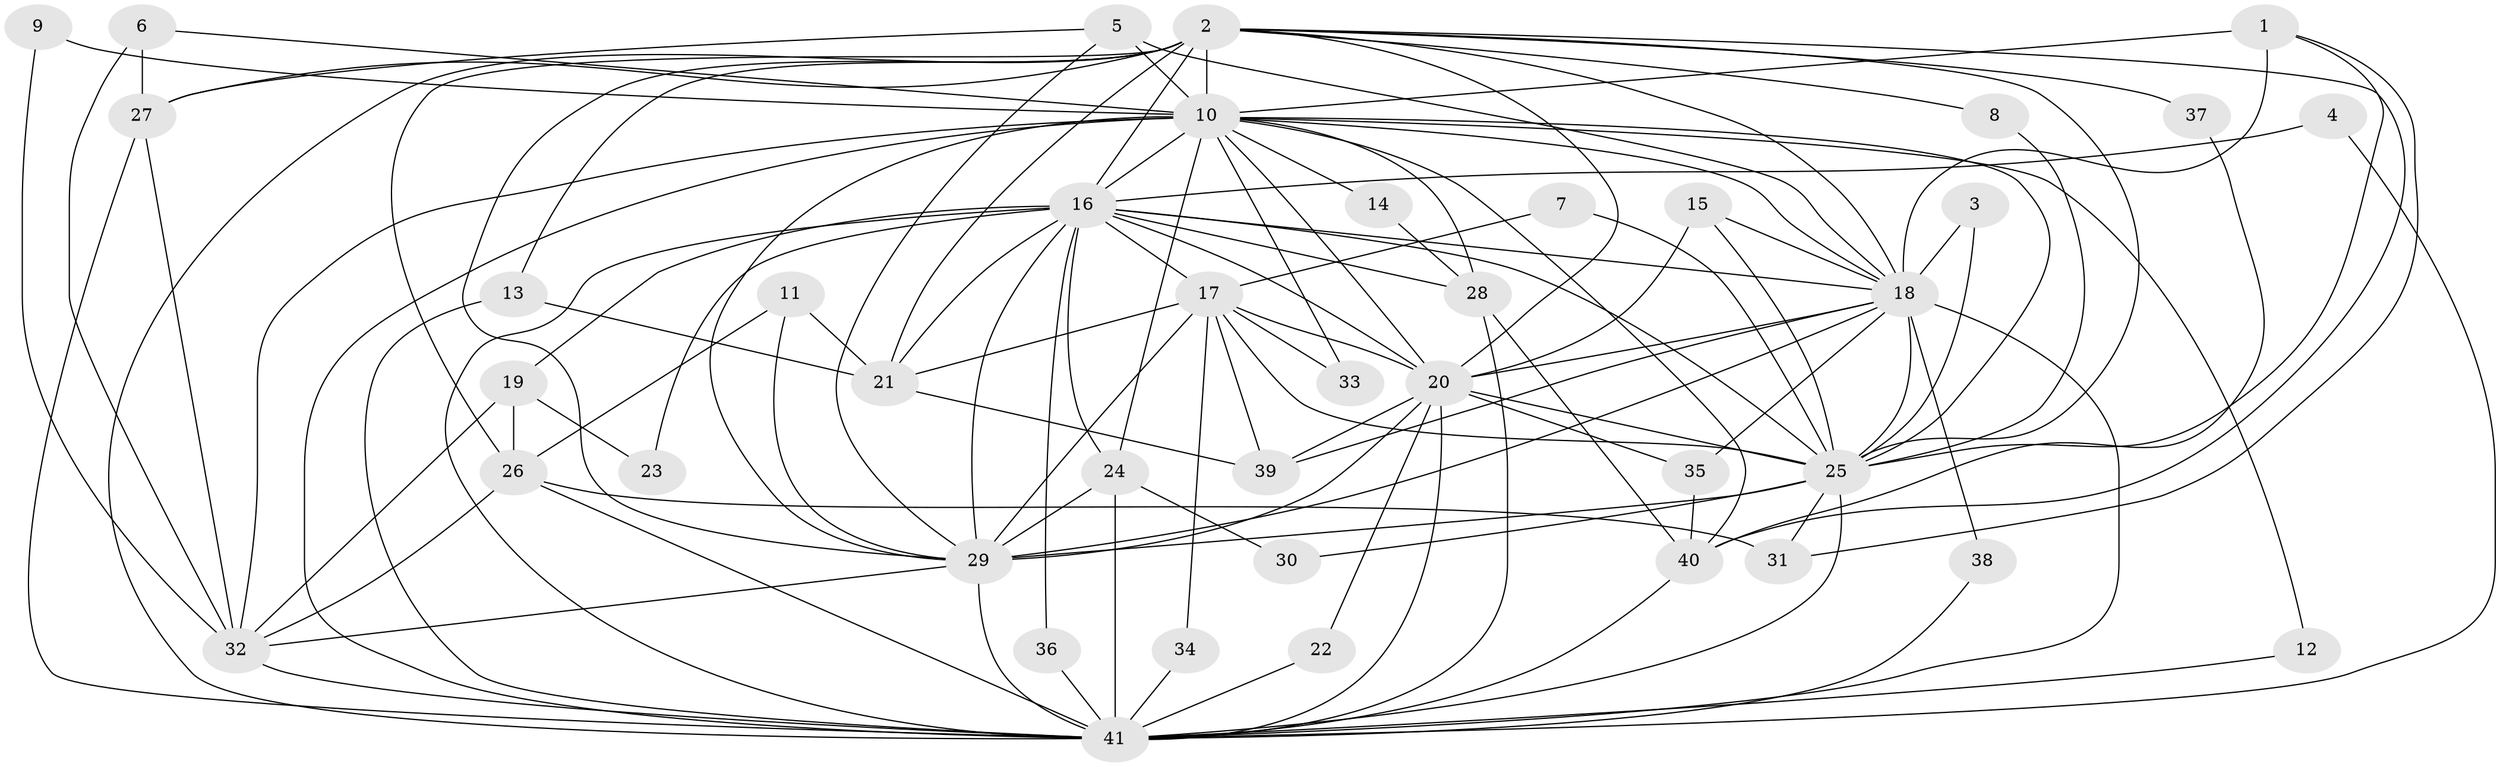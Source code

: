 // original degree distribution, {13: 0.012345679012345678, 14: 0.024691358024691357, 15: 0.012345679012345678, 16: 0.012345679012345678, 21: 0.012345679012345678, 19: 0.012345679012345678, 23: 0.012345679012345678, 22: 0.012345679012345678, 10: 0.012345679012345678, 6: 0.037037037037037035, 8: 0.012345679012345678, 4: 0.1111111111111111, 7: 0.012345679012345678, 3: 0.2222222222222222, 2: 0.4567901234567901, 5: 0.024691358024691357}
// Generated by graph-tools (version 1.1) at 2025/25/03/09/25 03:25:43]
// undirected, 41 vertices, 117 edges
graph export_dot {
graph [start="1"]
  node [color=gray90,style=filled];
  1;
  2;
  3;
  4;
  5;
  6;
  7;
  8;
  9;
  10;
  11;
  12;
  13;
  14;
  15;
  16;
  17;
  18;
  19;
  20;
  21;
  22;
  23;
  24;
  25;
  26;
  27;
  28;
  29;
  30;
  31;
  32;
  33;
  34;
  35;
  36;
  37;
  38;
  39;
  40;
  41;
  1 -- 10 [weight=2.0];
  1 -- 18 [weight=1.0];
  1 -- 25 [weight=1.0];
  1 -- 31 [weight=1.0];
  2 -- 8 [weight=1.0];
  2 -- 10 [weight=2.0];
  2 -- 13 [weight=1.0];
  2 -- 16 [weight=2.0];
  2 -- 18 [weight=2.0];
  2 -- 20 [weight=2.0];
  2 -- 21 [weight=1.0];
  2 -- 25 [weight=3.0];
  2 -- 26 [weight=1.0];
  2 -- 27 [weight=1.0];
  2 -- 29 [weight=4.0];
  2 -- 37 [weight=1.0];
  2 -- 40 [weight=2.0];
  2 -- 41 [weight=2.0];
  3 -- 18 [weight=1.0];
  3 -- 25 [weight=1.0];
  4 -- 16 [weight=1.0];
  4 -- 41 [weight=1.0];
  5 -- 10 [weight=2.0];
  5 -- 18 [weight=1.0];
  5 -- 27 [weight=1.0];
  5 -- 29 [weight=1.0];
  6 -- 10 [weight=1.0];
  6 -- 27 [weight=1.0];
  6 -- 32 [weight=1.0];
  7 -- 17 [weight=1.0];
  7 -- 25 [weight=1.0];
  8 -- 25 [weight=1.0];
  9 -- 10 [weight=1.0];
  9 -- 32 [weight=1.0];
  10 -- 12 [weight=1.0];
  10 -- 14 [weight=1.0];
  10 -- 16 [weight=1.0];
  10 -- 18 [weight=1.0];
  10 -- 20 [weight=1.0];
  10 -- 24 [weight=1.0];
  10 -- 25 [weight=1.0];
  10 -- 28 [weight=1.0];
  10 -- 29 [weight=2.0];
  10 -- 32 [weight=1.0];
  10 -- 33 [weight=1.0];
  10 -- 40 [weight=1.0];
  10 -- 41 [weight=1.0];
  11 -- 21 [weight=1.0];
  11 -- 26 [weight=1.0];
  11 -- 29 [weight=1.0];
  12 -- 41 [weight=1.0];
  13 -- 21 [weight=1.0];
  13 -- 41 [weight=1.0];
  14 -- 28 [weight=1.0];
  15 -- 18 [weight=1.0];
  15 -- 20 [weight=1.0];
  15 -- 25 [weight=1.0];
  16 -- 17 [weight=1.0];
  16 -- 18 [weight=2.0];
  16 -- 19 [weight=1.0];
  16 -- 20 [weight=1.0];
  16 -- 21 [weight=1.0];
  16 -- 23 [weight=1.0];
  16 -- 24 [weight=1.0];
  16 -- 25 [weight=1.0];
  16 -- 28 [weight=1.0];
  16 -- 29 [weight=2.0];
  16 -- 36 [weight=1.0];
  16 -- 41 [weight=2.0];
  17 -- 20 [weight=1.0];
  17 -- 21 [weight=1.0];
  17 -- 25 [weight=1.0];
  17 -- 29 [weight=1.0];
  17 -- 33 [weight=1.0];
  17 -- 34 [weight=1.0];
  17 -- 39 [weight=1.0];
  18 -- 20 [weight=1.0];
  18 -- 25 [weight=1.0];
  18 -- 29 [weight=2.0];
  18 -- 35 [weight=1.0];
  18 -- 38 [weight=1.0];
  18 -- 39 [weight=1.0];
  18 -- 41 [weight=2.0];
  19 -- 23 [weight=1.0];
  19 -- 26 [weight=1.0];
  19 -- 32 [weight=1.0];
  20 -- 22 [weight=1.0];
  20 -- 25 [weight=1.0];
  20 -- 29 [weight=2.0];
  20 -- 35 [weight=1.0];
  20 -- 39 [weight=1.0];
  20 -- 41 [weight=1.0];
  21 -- 39 [weight=1.0];
  22 -- 41 [weight=1.0];
  24 -- 29 [weight=2.0];
  24 -- 30 [weight=1.0];
  24 -- 41 [weight=1.0];
  25 -- 29 [weight=4.0];
  25 -- 30 [weight=1.0];
  25 -- 31 [weight=1.0];
  25 -- 41 [weight=2.0];
  26 -- 31 [weight=1.0];
  26 -- 32 [weight=1.0];
  26 -- 41 [weight=2.0];
  27 -- 32 [weight=1.0];
  27 -- 41 [weight=1.0];
  28 -- 40 [weight=1.0];
  28 -- 41 [weight=2.0];
  29 -- 32 [weight=1.0];
  29 -- 41 [weight=2.0];
  32 -- 41 [weight=1.0];
  34 -- 41 [weight=1.0];
  35 -- 40 [weight=1.0];
  36 -- 41 [weight=1.0];
  37 -- 40 [weight=1.0];
  38 -- 41 [weight=1.0];
  40 -- 41 [weight=1.0];
}
